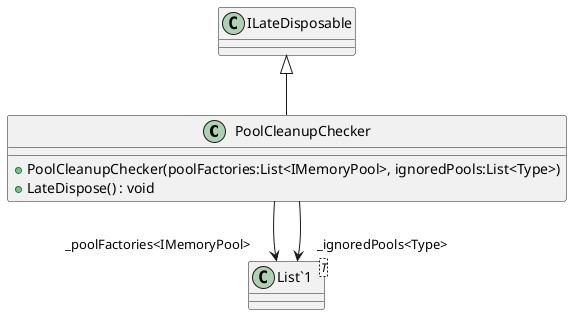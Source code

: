 @startuml
class PoolCleanupChecker {
    + PoolCleanupChecker(poolFactories:List<IMemoryPool>, ignoredPools:List<Type>)
    + LateDispose() : void
}
class "List`1"<T> {
}
ILateDisposable <|-- PoolCleanupChecker
PoolCleanupChecker --> "_poolFactories<IMemoryPool>" "List`1"
PoolCleanupChecker --> "_ignoredPools<Type>" "List`1"
@enduml
